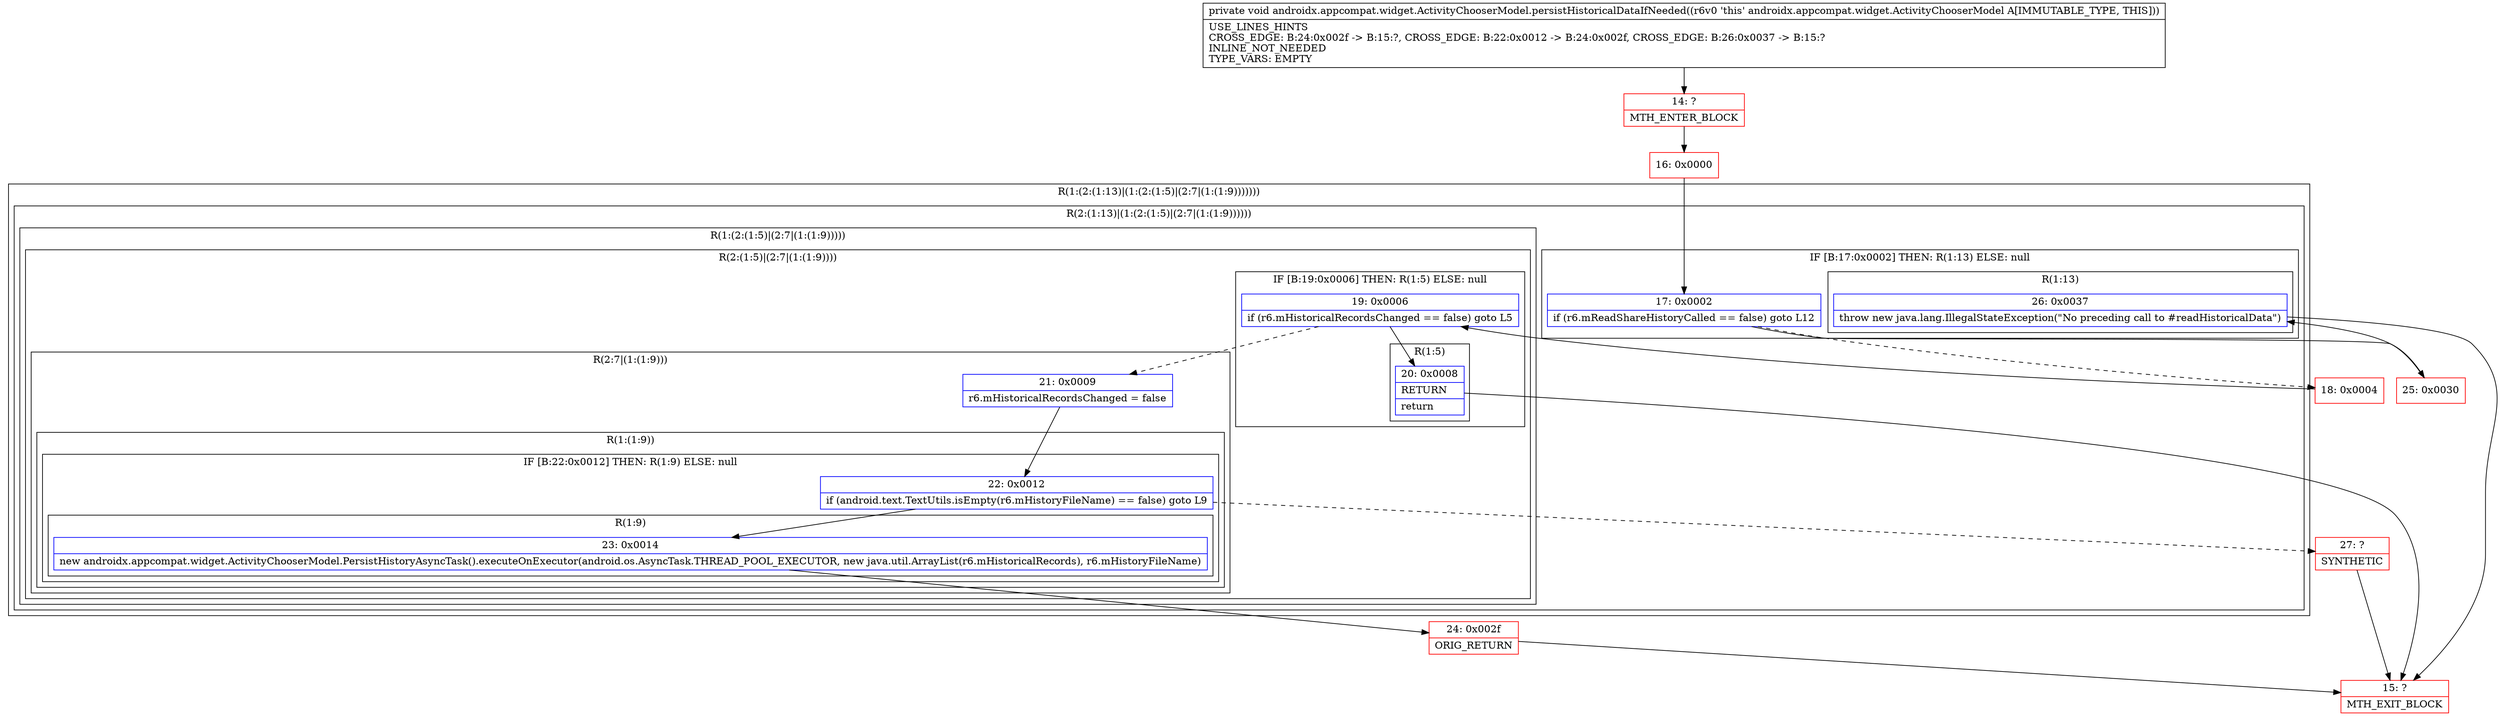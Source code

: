 digraph "CFG forandroidx.appcompat.widget.ActivityChooserModel.persistHistoricalDataIfNeeded()V" {
subgraph cluster_Region_233051629 {
label = "R(1:(2:(1:13)|(1:(2:(1:5)|(2:7|(1:(1:9)))))))";
node [shape=record,color=blue];
subgraph cluster_Region_1086695324 {
label = "R(2:(1:13)|(1:(2:(1:5)|(2:7|(1:(1:9))))))";
node [shape=record,color=blue];
subgraph cluster_IfRegion_1266542739 {
label = "IF [B:17:0x0002] THEN: R(1:13) ELSE: null";
node [shape=record,color=blue];
Node_17 [shape=record,label="{17\:\ 0x0002|if (r6.mReadShareHistoryCalled == false) goto L12\l}"];
subgraph cluster_Region_1164011560 {
label = "R(1:13)";
node [shape=record,color=blue];
Node_26 [shape=record,label="{26\:\ 0x0037|throw new java.lang.IllegalStateException(\"No preceding call to #readHistoricalData\")\l}"];
}
}
subgraph cluster_Region_1753699860 {
label = "R(1:(2:(1:5)|(2:7|(1:(1:9)))))";
node [shape=record,color=blue];
subgraph cluster_Region_85194207 {
label = "R(2:(1:5)|(2:7|(1:(1:9))))";
node [shape=record,color=blue];
subgraph cluster_IfRegion_554609822 {
label = "IF [B:19:0x0006] THEN: R(1:5) ELSE: null";
node [shape=record,color=blue];
Node_19 [shape=record,label="{19\:\ 0x0006|if (r6.mHistoricalRecordsChanged == false) goto L5\l}"];
subgraph cluster_Region_1868607679 {
label = "R(1:5)";
node [shape=record,color=blue];
Node_20 [shape=record,label="{20\:\ 0x0008|RETURN\l|return\l}"];
}
}
subgraph cluster_Region_1032154289 {
label = "R(2:7|(1:(1:9)))";
node [shape=record,color=blue];
Node_21 [shape=record,label="{21\:\ 0x0009|r6.mHistoricalRecordsChanged = false\l}"];
subgraph cluster_Region_656595923 {
label = "R(1:(1:9))";
node [shape=record,color=blue];
subgraph cluster_IfRegion_1939663349 {
label = "IF [B:22:0x0012] THEN: R(1:9) ELSE: null";
node [shape=record,color=blue];
Node_22 [shape=record,label="{22\:\ 0x0012|if (android.text.TextUtils.isEmpty(r6.mHistoryFileName) == false) goto L9\l}"];
subgraph cluster_Region_429087345 {
label = "R(1:9)";
node [shape=record,color=blue];
Node_23 [shape=record,label="{23\:\ 0x0014|new androidx.appcompat.widget.ActivityChooserModel.PersistHistoryAsyncTask().executeOnExecutor(android.os.AsyncTask.THREAD_POOL_EXECUTOR, new java.util.ArrayList(r6.mHistoricalRecords), r6.mHistoryFileName)\l}"];
}
}
}
}
}
}
}
}
Node_14 [shape=record,color=red,label="{14\:\ ?|MTH_ENTER_BLOCK\l}"];
Node_16 [shape=record,color=red,label="{16\:\ 0x0000}"];
Node_18 [shape=record,color=red,label="{18\:\ 0x0004}"];
Node_15 [shape=record,color=red,label="{15\:\ ?|MTH_EXIT_BLOCK\l}"];
Node_24 [shape=record,color=red,label="{24\:\ 0x002f|ORIG_RETURN\l}"];
Node_27 [shape=record,color=red,label="{27\:\ ?|SYNTHETIC\l}"];
Node_25 [shape=record,color=red,label="{25\:\ 0x0030}"];
MethodNode[shape=record,label="{private void androidx.appcompat.widget.ActivityChooserModel.persistHistoricalDataIfNeeded((r6v0 'this' androidx.appcompat.widget.ActivityChooserModel A[IMMUTABLE_TYPE, THIS]))  | USE_LINES_HINTS\lCROSS_EDGE: B:24:0x002f \-\> B:15:?, CROSS_EDGE: B:22:0x0012 \-\> B:24:0x002f, CROSS_EDGE: B:26:0x0037 \-\> B:15:?\lINLINE_NOT_NEEDED\lTYPE_VARS: EMPTY\l}"];
MethodNode -> Node_14;Node_17 -> Node_18[style=dashed];
Node_17 -> Node_25;
Node_26 -> Node_15;
Node_19 -> Node_20;
Node_19 -> Node_21[style=dashed];
Node_20 -> Node_15;
Node_21 -> Node_22;
Node_22 -> Node_23;
Node_22 -> Node_27[style=dashed];
Node_23 -> Node_24;
Node_14 -> Node_16;
Node_16 -> Node_17;
Node_18 -> Node_19;
Node_24 -> Node_15;
Node_27 -> Node_15;
Node_25 -> Node_26;
}

